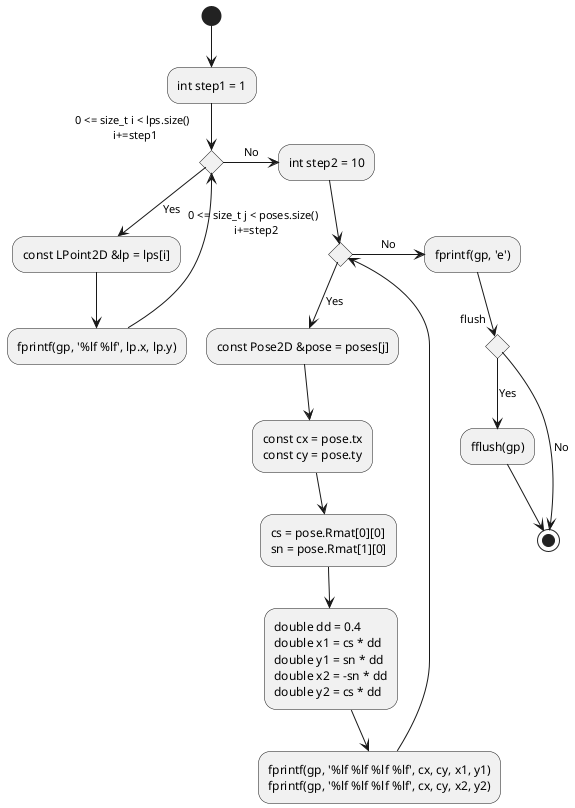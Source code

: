 @startuml

/'
    input1: const vector<LPoint2D> &lps
    input2: const vector<Pose2D> &poses
    input3: bool flush
'/

(*) --> "int step1 = 1"
--> if "0 <= size_t i < lps.size() \n i+=step1" as for_lps then
--> [Yes] "const LPoint2D &lp = lps[i]"
--> "fprintf(gp, '%lf %lf', lp.x, lp.y)"
--> for_lps
else
-> [No] "int step2 = 10"
--> if "0 <= size_t j < poses.size() \n i+=step2" as for_poses then
--> [Yes] "const Pose2D &pose = poses[j]"
--> "const cx = pose.tx
const cy = pose.ty"
--> "cs = pose.Rmat[0][0]
sn = pose.Rmat[1][0]"
--> "double dd = 0.4
double x1 = cs * dd
double y1 = sn * dd
double x2 = -sn * dd
double y2 = cs * dd"
--> "fprintf(gp, '%lf %lf %lf %lf', cx, cy, x1, y1)
fprintf(gp, '%lf %lf %lf %lf', cx, cy, x2, y2)"
--> for_poses
else
-> [No] "fprintf(gp, 'e')"
--> if "flush" then
--> [Yes] "fflush(gp)"
--> (*)
else
--> [No] (*)

@enduml